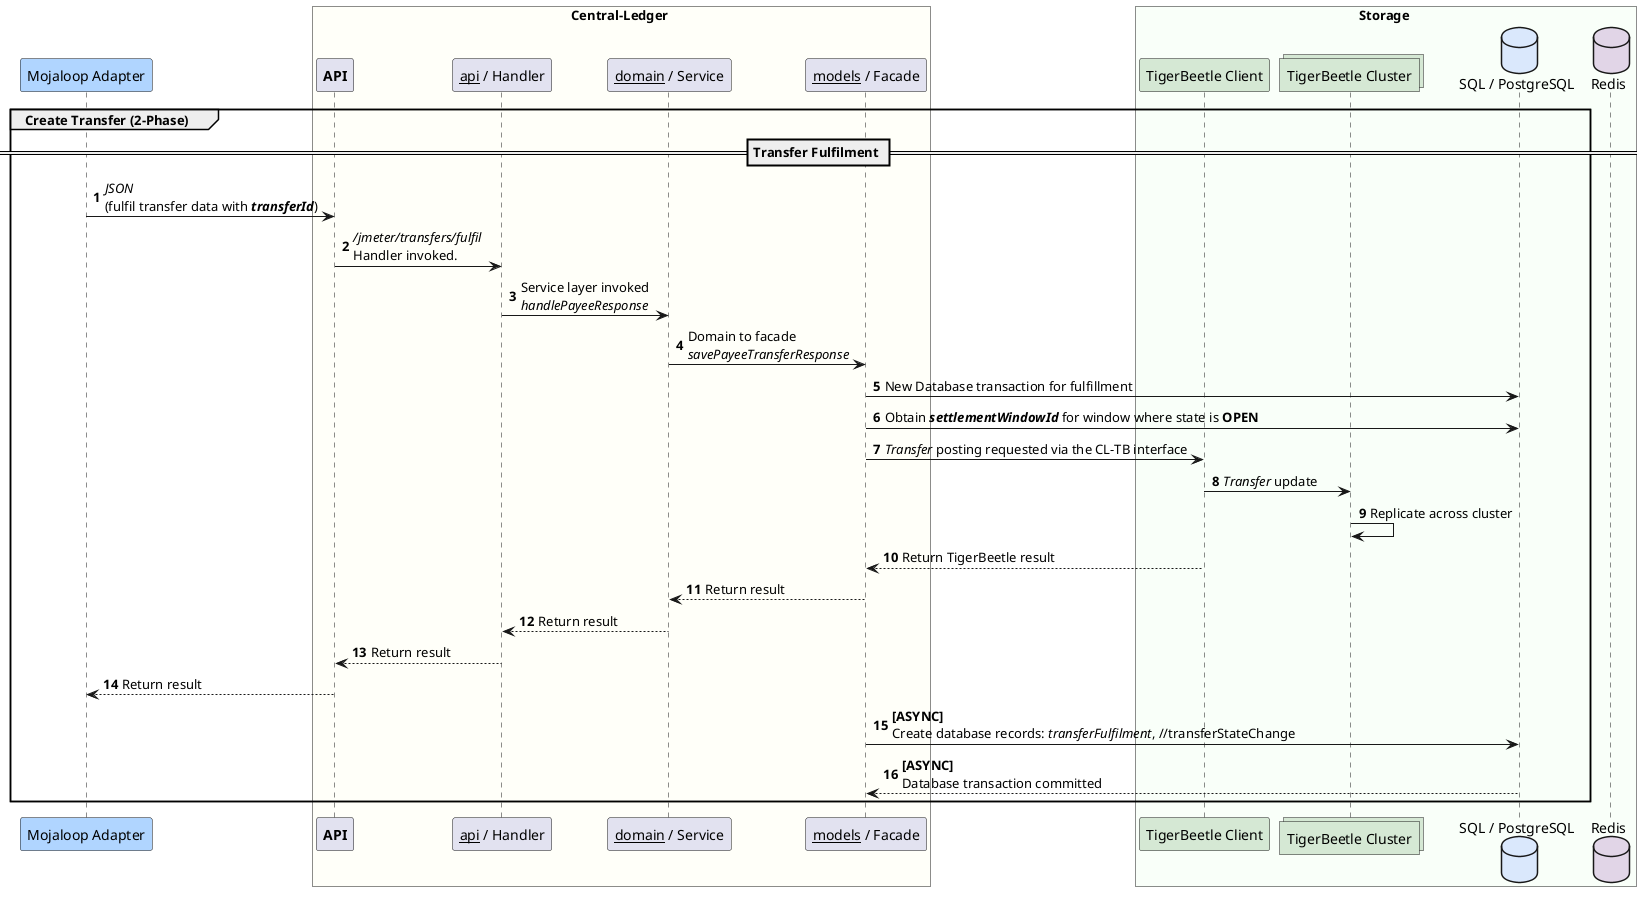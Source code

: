 @startuml

participant "Mojaloop Adapter" as dfsp #B0D5FF

box Central-Ledger #FFFFF9
    participant "**API**" as cl_api
    participant "__api__ / Handler" as cl_handler
    participant "__domain__ / Service" as cl_domain
    participant "__models__ / Facade" as cl_facade

end box

box Storage #F9FFF9
	participant "TigerBeetle Client" as tb_client #D5E8D4
	collections "TigerBeetle Cluster" as tb_nodes #D5E8D4
	database "SQL / PostgreSQL" as cl_db #DAE8FC
	database "Redis" as redis_cache #E1D5E7
end box

autonumber
group Create Transfer (2-Phase)
== Transfer Fulfilment ==
    dfsp -> cl_api : //JSON// \n(fulfil transfer data with //**transferId**//)
    cl_api -> cl_handler : ///jmeter/transfers/fulfil// \nHandler invoked.
    cl_handler -> cl_domain : Service layer invoked \n//handlePayeeResponse//
    cl_domain -> cl_facade : Domain to facade \n//savePayeeTransferResponse//
    cl_facade -> cl_db : New Database transaction for fulfillment
    cl_facade -> cl_db : Obtain //**settlementWindowId**// for window where state is **OPEN**
    cl_facade -> tb_client : //Transfer// posting requested via the CL-TB interface
    tb_client -> tb_nodes : //Transfer// update
    tb_nodes -> tb_nodes : Replicate across cluster
    tb_client --> cl_facade : Return TigerBeetle result

    cl_facade --> cl_domain : Return result
    cl_domain --> cl_handler : Return result
    cl_handler --> cl_api : Return result
    cl_api --> dfsp : Return result

    cl_facade -> cl_db : **[ASYNC]**\nCreate database records: //transferFulfilment//, //transferStateChange
    cl_facade <-- cl_db: **[ASYNC]**\nDatabase transaction committed

end

@enduml
